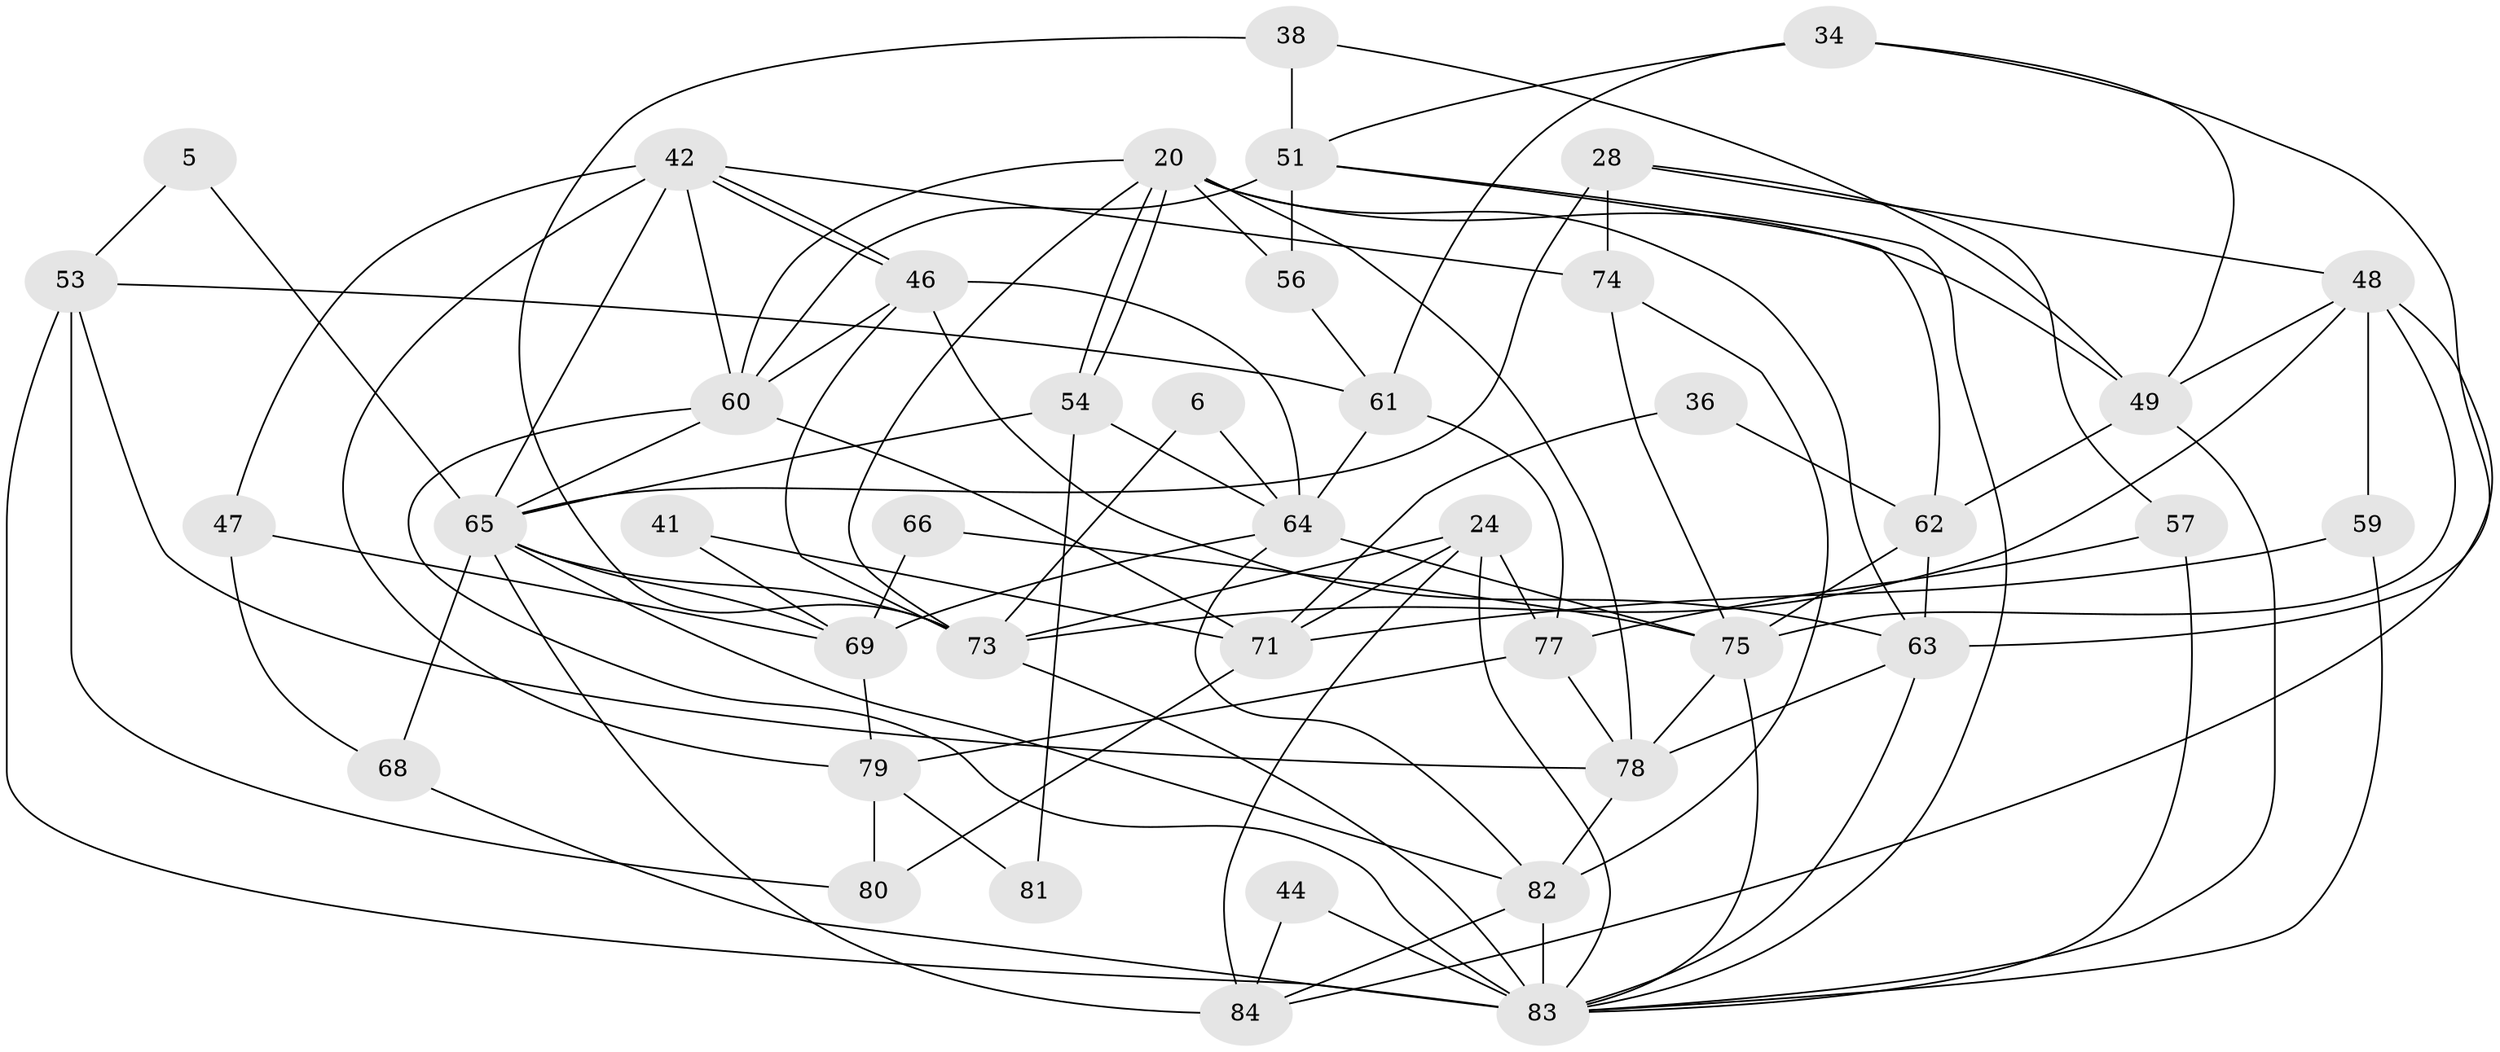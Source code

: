 // original degree distribution, {5: 0.25, 2: 0.19047619047619047, 7: 0.023809523809523808, 4: 0.25, 8: 0.047619047619047616, 3: 0.20238095238095238, 6: 0.03571428571428571}
// Generated by graph-tools (version 1.1) at 2025/02/03/05/25 17:02:39]
// undirected, 42 vertices, 104 edges
graph export_dot {
graph [start="1"]
  node [color=gray90,style=filled];
  5;
  6;
  20 [super="+7"];
  24;
  28;
  34;
  36;
  38;
  41;
  42 [super="+21"];
  44;
  46 [super="+27"];
  47;
  48 [super="+43+32"];
  49 [super="+45"];
  51;
  53 [super="+9+37"];
  54 [super="+11"];
  56;
  57;
  59;
  60 [super="+35"];
  61 [super="+29"];
  62;
  63 [super="+22"];
  64 [super="+14"];
  65 [super="+12+17+18+33"];
  66;
  68;
  69;
  71 [super="+3"];
  73 [super="+72+55"];
  74;
  75 [super="+25+70"];
  77 [super="+52"];
  78 [super="+50+76"];
  79;
  80 [super="+67"];
  81;
  82 [super="+58"];
  83 [super="+39+40"];
  84 [super="+19"];
  5 -- 53;
  5 -- 65;
  6 -- 64;
  6 -- 73;
  20 -- 49 [weight=2];
  20 -- 54;
  20 -- 54;
  20 -- 56;
  20 -- 60;
  20 -- 63;
  20 -- 73;
  20 -- 78;
  24 -- 73 [weight=2];
  24 -- 71 [weight=2];
  24 -- 84 [weight=2];
  24 -- 83;
  24 -- 77;
  28 -- 74;
  28 -- 57;
  28 -- 48;
  28 -- 65 [weight=2];
  34 -- 63;
  34 -- 51;
  34 -- 49;
  34 -- 61;
  36 -- 62;
  36 -- 71;
  38 -- 51;
  38 -- 73;
  38 -- 49;
  41 -- 71;
  41 -- 69;
  42 -- 46;
  42 -- 46;
  42 -- 65 [weight=2];
  42 -- 74;
  42 -- 60;
  42 -- 79;
  42 -- 47;
  44 -- 84;
  44 -- 83;
  46 -- 64;
  46 -- 63;
  46 -- 73;
  46 -- 60;
  47 -- 68;
  47 -- 69;
  48 -- 59 [weight=2];
  48 -- 73;
  48 -- 84;
  48 -- 49;
  48 -- 75 [weight=2];
  49 -- 62;
  49 -- 83;
  51 -- 62;
  51 -- 56;
  51 -- 60 [weight=2];
  51 -- 83;
  53 -- 78;
  53 -- 61;
  53 -- 83 [weight=3];
  53 -- 80;
  54 -- 65;
  54 -- 81;
  54 -- 64;
  56 -- 61;
  57 -- 77;
  57 -- 83 [weight=2];
  59 -- 71 [weight=2];
  59 -- 83;
  60 -- 71 [weight=2];
  60 -- 65;
  60 -- 83;
  61 -- 64;
  61 -- 77;
  62 -- 63;
  62 -- 75;
  63 -- 83 [weight=2];
  63 -- 78;
  64 -- 69 [weight=2];
  64 -- 82;
  64 -- 75;
  65 -- 84;
  65 -- 69 [weight=2];
  65 -- 68;
  65 -- 82;
  65 -- 73 [weight=2];
  66 -- 69;
  66 -- 75;
  68 -- 83 [weight=2];
  69 -- 79;
  71 -- 80;
  73 -- 83;
  74 -- 75;
  74 -- 82;
  75 -- 78 [weight=2];
  75 -- 83;
  77 -- 78;
  77 -- 79;
  78 -- 82 [weight=2];
  79 -- 80;
  79 -- 81;
  82 -- 84;
  82 -- 83 [weight=2];
}
